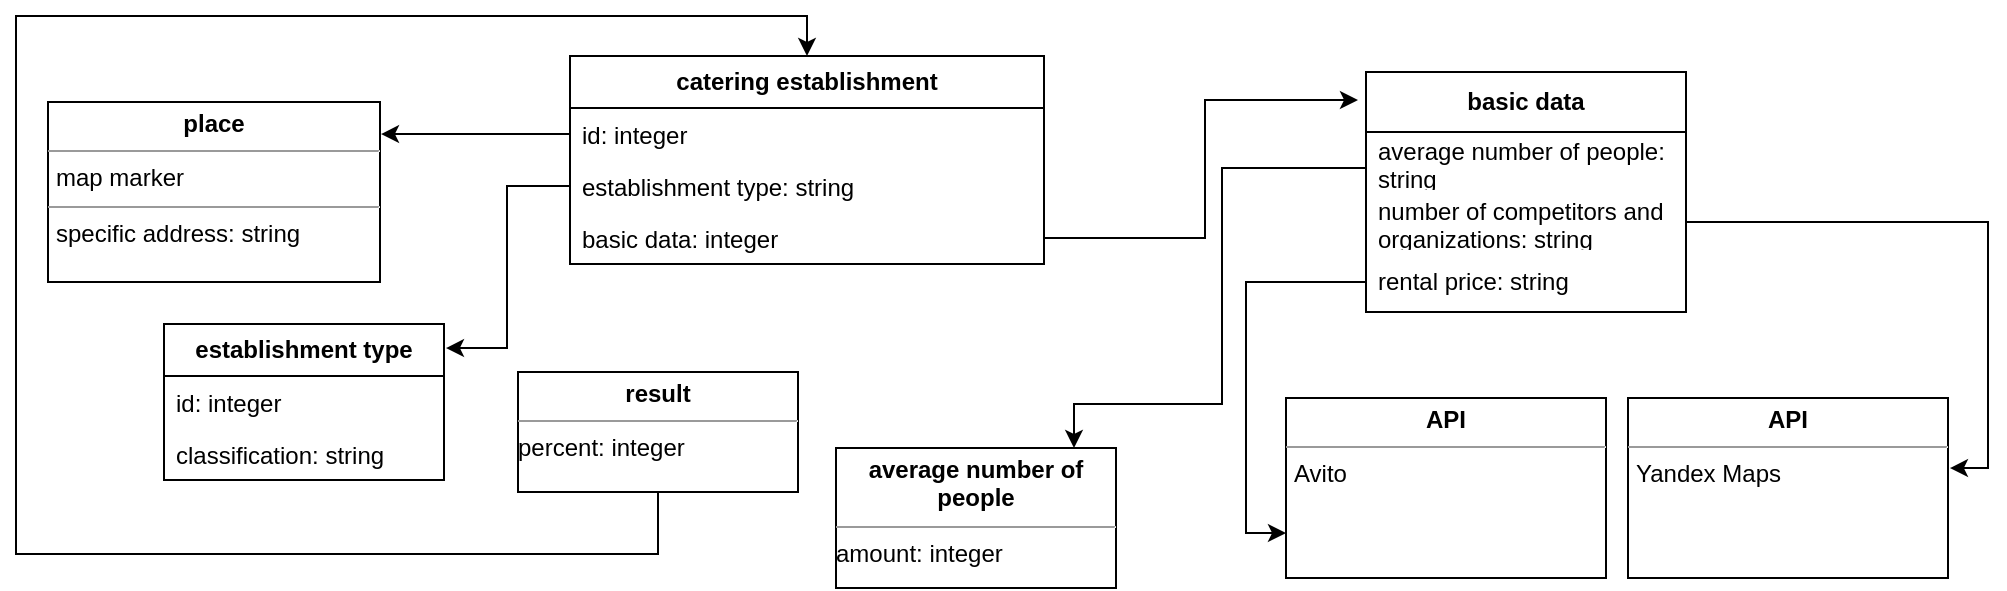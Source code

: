 <mxfile version="21.2.1" type="github">
  <diagram id="C5RBs43oDa-KdzZeNtuy" name="Page-1">
    <mxGraphModel dx="1395" dy="637" grid="0" gridSize="10" guides="1" tooltips="1" connect="1" arrows="1" fold="1" page="1" pageScale="1" pageWidth="827" pageHeight="1169" math="0" shadow="0">
      <root>
        <mxCell id="WIyWlLk6GJQsqaUBKTNV-0" />
        <mxCell id="WIyWlLk6GJQsqaUBKTNV-1" parent="WIyWlLk6GJQsqaUBKTNV-0" />
        <mxCell id="Fsc96dcymznsFBP4TA-y-39" value="&lt;b&gt;catering establishment&lt;/b&gt;" style="swimlane;fontStyle=0;childLayout=stackLayout;horizontal=1;startSize=26;fillColor=none;horizontalStack=0;resizeParent=1;resizeParentMax=0;resizeLast=0;collapsible=1;marginBottom=0;whiteSpace=wrap;html=1;" parent="WIyWlLk6GJQsqaUBKTNV-1" vertex="1">
          <mxGeometry x="502" y="127" width="237" height="104" as="geometry" />
        </mxCell>
        <mxCell id="Fsc96dcymznsFBP4TA-y-40" value="id: integer" style="text;strokeColor=none;fillColor=none;align=left;verticalAlign=top;spacingLeft=4;spacingRight=4;overflow=hidden;rotatable=0;points=[[0,0.5],[1,0.5]];portConstraint=eastwest;whiteSpace=wrap;html=1;" parent="Fsc96dcymznsFBP4TA-y-39" vertex="1">
          <mxGeometry y="26" width="237" height="26" as="geometry" />
        </mxCell>
        <mxCell id="Fsc96dcymznsFBP4TA-y-41" value="&lt;span style=&quot;border-color: var(--border-color); text-align: center;&quot;&gt;establishment type: string&lt;/span&gt;" style="text;strokeColor=none;fillColor=none;align=left;verticalAlign=top;spacingLeft=4;spacingRight=4;overflow=hidden;rotatable=0;points=[[0,0.5],[1,0.5]];portConstraint=eastwest;whiteSpace=wrap;html=1;" parent="Fsc96dcymznsFBP4TA-y-39" vertex="1">
          <mxGeometry y="52" width="237" height="26" as="geometry" />
        </mxCell>
        <mxCell id="Fsc96dcymznsFBP4TA-y-42" value="basic data: integer" style="text;strokeColor=none;fillColor=none;align=left;verticalAlign=top;spacingLeft=4;spacingRight=4;overflow=hidden;rotatable=0;points=[[0,0.5],[1,0.5]];portConstraint=eastwest;whiteSpace=wrap;html=1;" parent="Fsc96dcymznsFBP4TA-y-39" vertex="1">
          <mxGeometry y="78" width="237" height="26" as="geometry" />
        </mxCell>
        <mxCell id="Fsc96dcymznsFBP4TA-y-43" value="&lt;b&gt;establishment type&lt;/b&gt;" style="swimlane;fontStyle=0;childLayout=stackLayout;horizontal=1;startSize=26;fillColor=none;horizontalStack=0;resizeParent=1;resizeParentMax=0;resizeLast=0;collapsible=1;marginBottom=0;whiteSpace=wrap;html=1;" parent="WIyWlLk6GJQsqaUBKTNV-1" vertex="1">
          <mxGeometry x="299" y="261" width="140" height="78" as="geometry" />
        </mxCell>
        <mxCell id="Fsc96dcymznsFBP4TA-y-44" value="id: integer" style="text;strokeColor=none;fillColor=none;align=left;verticalAlign=top;spacingLeft=4;spacingRight=4;overflow=hidden;rotatable=0;points=[[0,0.5],[1,0.5]];portConstraint=eastwest;whiteSpace=wrap;html=1;" parent="Fsc96dcymznsFBP4TA-y-43" vertex="1">
          <mxGeometry y="26" width="140" height="26" as="geometry" />
        </mxCell>
        <mxCell id="Fsc96dcymznsFBP4TA-y-45" value="classification: string" style="text;strokeColor=none;fillColor=none;align=left;verticalAlign=top;spacingLeft=4;spacingRight=4;overflow=hidden;rotatable=0;points=[[0,0.5],[1,0.5]];portConstraint=eastwest;whiteSpace=wrap;html=1;" parent="Fsc96dcymznsFBP4TA-y-43" vertex="1">
          <mxGeometry y="52" width="140" height="26" as="geometry" />
        </mxCell>
        <mxCell id="Fsc96dcymznsFBP4TA-y-47" value="&lt;b&gt;basic data&lt;/b&gt;" style="swimlane;fontStyle=0;childLayout=stackLayout;horizontal=1;startSize=30;horizontalStack=0;resizeParent=1;resizeParentMax=0;resizeLast=0;collapsible=1;marginBottom=0;whiteSpace=wrap;html=1;" parent="WIyWlLk6GJQsqaUBKTNV-1" vertex="1">
          <mxGeometry x="900" y="135" width="160" height="120" as="geometry" />
        </mxCell>
        <mxCell id="Fsc96dcymznsFBP4TA-y-48" value="average number of people: string" style="text;strokeColor=none;fillColor=none;align=left;verticalAlign=middle;spacingLeft=4;spacingRight=4;overflow=hidden;points=[[0,0.5],[1,0.5]];portConstraint=eastwest;rotatable=0;whiteSpace=wrap;html=1;" parent="Fsc96dcymznsFBP4TA-y-47" vertex="1">
          <mxGeometry y="30" width="160" height="30" as="geometry" />
        </mxCell>
        <mxCell id="Fsc96dcymznsFBP4TA-y-49" value="number of competitors and organizations: string" style="text;strokeColor=none;fillColor=none;align=left;verticalAlign=middle;spacingLeft=4;spacingRight=4;overflow=hidden;points=[[0,0.5],[1,0.5]];portConstraint=eastwest;rotatable=0;whiteSpace=wrap;html=1;" parent="Fsc96dcymznsFBP4TA-y-47" vertex="1">
          <mxGeometry y="60" width="160" height="30" as="geometry" />
        </mxCell>
        <mxCell id="Fsc96dcymznsFBP4TA-y-50" value="rental price: string" style="text;strokeColor=none;fillColor=none;align=left;verticalAlign=middle;spacingLeft=4;spacingRight=4;overflow=hidden;points=[[0,0.5],[1,0.5]];portConstraint=eastwest;rotatable=0;whiteSpace=wrap;html=1;" parent="Fsc96dcymznsFBP4TA-y-47" vertex="1">
          <mxGeometry y="90" width="160" height="30" as="geometry" />
        </mxCell>
        <mxCell id="Fsc96dcymznsFBP4TA-y-56" value="&lt;p style=&quot;margin:0px;margin-top:4px;text-align:center;&quot;&gt;&lt;b&gt;place&lt;/b&gt;&lt;br&gt;&lt;/p&gt;&lt;hr size=&quot;1&quot;&gt;&lt;p style=&quot;margin:0px;margin-left:4px;&quot;&gt;map marker&lt;br&gt;&lt;/p&gt;&lt;hr size=&quot;1&quot;&gt;&lt;p style=&quot;margin:0px;margin-left:4px;&quot;&gt;specific address: string&lt;/p&gt;" style="verticalAlign=top;align=left;overflow=fill;fontSize=12;fontFamily=Helvetica;html=1;whiteSpace=wrap;" parent="WIyWlLk6GJQsqaUBKTNV-1" vertex="1">
          <mxGeometry x="241" y="150" width="166" height="90" as="geometry" />
        </mxCell>
        <mxCell id="Fsc96dcymznsFBP4TA-y-58" style="edgeStyle=orthogonalEdgeStyle;rounded=0;orthogonalLoop=1;jettySize=auto;html=1;exitX=0;exitY=0.5;exitDx=0;exitDy=0;entryX=1.007;entryY=0.154;entryDx=0;entryDy=0;entryPerimeter=0;" parent="WIyWlLk6GJQsqaUBKTNV-1" source="Fsc96dcymznsFBP4TA-y-41" target="Fsc96dcymznsFBP4TA-y-43" edge="1">
          <mxGeometry relative="1" as="geometry" />
        </mxCell>
        <mxCell id="Fsc96dcymznsFBP4TA-y-59" style="edgeStyle=orthogonalEdgeStyle;rounded=0;orthogonalLoop=1;jettySize=auto;html=1;entryX=-0.025;entryY=0.117;entryDx=0;entryDy=0;entryPerimeter=0;" parent="WIyWlLk6GJQsqaUBKTNV-1" source="Fsc96dcymznsFBP4TA-y-42" target="Fsc96dcymznsFBP4TA-y-47" edge="1">
          <mxGeometry relative="1" as="geometry" />
        </mxCell>
        <mxCell id="Fsc96dcymznsFBP4TA-y-60" value="&lt;p style=&quot;margin:0px;margin-top:4px;text-align:center;&quot;&gt;&lt;b&gt;API&lt;/b&gt;&lt;/p&gt;&lt;hr size=&quot;1&quot;&gt;&lt;p style=&quot;margin:0px;margin-left:4px;&quot;&gt;Avito&lt;/p&gt;" style="verticalAlign=top;align=left;overflow=fill;fontSize=12;fontFamily=Helvetica;html=1;whiteSpace=wrap;" parent="WIyWlLk6GJQsqaUBKTNV-1" vertex="1">
          <mxGeometry x="860" y="298" width="160" height="90" as="geometry" />
        </mxCell>
        <mxCell id="Fsc96dcymznsFBP4TA-y-61" value="&lt;p style=&quot;margin:0px;margin-top:4px;text-align:center;&quot;&gt;&lt;b&gt;average number of people&lt;/b&gt;&lt;br&gt;&lt;/p&gt;&lt;hr size=&quot;1&quot;&gt;&lt;div style=&quot;height:2px;&quot;&gt;amount: integer&lt;/div&gt;" style="verticalAlign=top;align=left;overflow=fill;fontSize=12;fontFamily=Helvetica;html=1;whiteSpace=wrap;" parent="WIyWlLk6GJQsqaUBKTNV-1" vertex="1">
          <mxGeometry x="635" y="323" width="140" height="70" as="geometry" />
        </mxCell>
        <mxCell id="Fsc96dcymznsFBP4TA-y-62" style="edgeStyle=orthogonalEdgeStyle;rounded=0;orthogonalLoop=1;jettySize=auto;html=1;exitX=0;exitY=0.5;exitDx=0;exitDy=0;entryX=0.85;entryY=0;entryDx=0;entryDy=0;entryPerimeter=0;" parent="WIyWlLk6GJQsqaUBKTNV-1" source="Fsc96dcymznsFBP4TA-y-48" target="Fsc96dcymznsFBP4TA-y-61" edge="1">
          <mxGeometry relative="1" as="geometry">
            <Array as="points">
              <mxPoint x="900" y="183" />
              <mxPoint x="828" y="183" />
              <mxPoint x="828" y="301" />
              <mxPoint x="754" y="301" />
            </Array>
          </mxGeometry>
        </mxCell>
        <mxCell id="Fsc96dcymznsFBP4TA-y-63" style="edgeStyle=orthogonalEdgeStyle;rounded=0;orthogonalLoop=1;jettySize=auto;html=1;exitX=1;exitY=0.5;exitDx=0;exitDy=0;entryX=1.006;entryY=0.389;entryDx=0;entryDy=0;entryPerimeter=0;" parent="WIyWlLk6GJQsqaUBKTNV-1" source="Fsc96dcymznsFBP4TA-y-49" target="WNACwVLrM6h2fFYBnTMd-2" edge="1">
          <mxGeometry relative="1" as="geometry" />
        </mxCell>
        <mxCell id="Fsc96dcymznsFBP4TA-y-72" style="edgeStyle=orthogonalEdgeStyle;rounded=0;orthogonalLoop=1;jettySize=auto;html=1;exitX=0;exitY=0.5;exitDx=0;exitDy=0;entryX=0;entryY=0.75;entryDx=0;entryDy=0;" parent="WIyWlLk6GJQsqaUBKTNV-1" source="Fsc96dcymznsFBP4TA-y-50" target="Fsc96dcymznsFBP4TA-y-60" edge="1">
          <mxGeometry relative="1" as="geometry" />
        </mxCell>
        <mxCell id="Fsc96dcymznsFBP4TA-y-76" style="edgeStyle=orthogonalEdgeStyle;rounded=0;orthogonalLoop=1;jettySize=auto;html=1;entryX=1.003;entryY=0.178;entryDx=0;entryDy=0;entryPerimeter=0;" parent="WIyWlLk6GJQsqaUBKTNV-1" source="Fsc96dcymznsFBP4TA-y-40" target="Fsc96dcymznsFBP4TA-y-56" edge="1">
          <mxGeometry relative="1" as="geometry" />
        </mxCell>
        <mxCell id="WNACwVLrM6h2fFYBnTMd-3" style="edgeStyle=orthogonalEdgeStyle;rounded=0;orthogonalLoop=1;jettySize=auto;html=1;entryX=0.5;entryY=0;entryDx=0;entryDy=0;exitX=0.5;exitY=1;exitDx=0;exitDy=0;" edge="1" parent="WIyWlLk6GJQsqaUBKTNV-1" source="WNACwVLrM6h2fFYBnTMd-0" target="Fsc96dcymznsFBP4TA-y-39">
          <mxGeometry relative="1" as="geometry">
            <mxPoint x="508" y="376" as="sourcePoint" />
            <Array as="points">
              <mxPoint x="546" y="376" />
              <mxPoint x="225" y="376" />
              <mxPoint x="225" y="107" />
              <mxPoint x="621" y="107" />
            </Array>
          </mxGeometry>
        </mxCell>
        <mxCell id="WNACwVLrM6h2fFYBnTMd-0" value="&lt;p style=&quot;margin:0px;margin-top:4px;text-align:center;&quot;&gt;&lt;b&gt;result&lt;/b&gt;&lt;/p&gt;&lt;hr size=&quot;1&quot;&gt;&lt;div style=&quot;height:2px;&quot;&gt;percent: integer&lt;/div&gt;" style="verticalAlign=top;align=left;overflow=fill;fontSize=12;fontFamily=Helvetica;html=1;whiteSpace=wrap;" vertex="1" parent="WIyWlLk6GJQsqaUBKTNV-1">
          <mxGeometry x="476" y="285" width="140" height="60" as="geometry" />
        </mxCell>
        <mxCell id="WNACwVLrM6h2fFYBnTMd-2" value="&lt;p style=&quot;margin:0px;margin-top:4px;text-align:center;&quot;&gt;&lt;b&gt;API&lt;/b&gt;&lt;/p&gt;&lt;hr size=&quot;1&quot;&gt;&lt;p style=&quot;margin:0px;margin-left:4px;&quot;&gt;Yandex Maps&lt;/p&gt;" style="verticalAlign=top;align=left;overflow=fill;fontSize=12;fontFamily=Helvetica;html=1;whiteSpace=wrap;" vertex="1" parent="WIyWlLk6GJQsqaUBKTNV-1">
          <mxGeometry x="1031" y="298" width="160" height="90" as="geometry" />
        </mxCell>
      </root>
    </mxGraphModel>
  </diagram>
</mxfile>
